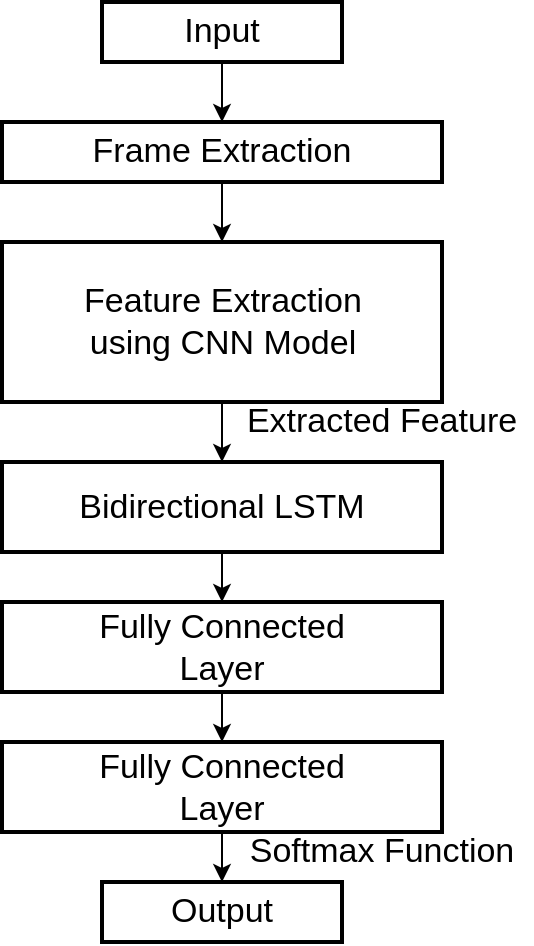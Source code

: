 <mxfile version="12.6.8" type="google"><diagram id="SeVB88AObNZldJlyXJ8S" name="Page-1"><mxGraphModel dx="942" dy="565" grid="1" gridSize="10" guides="1" tooltips="1" connect="1" arrows="1" fold="1" page="1" pageScale="1" pageWidth="850" pageHeight="1100" math="0" shadow="0"><root><mxCell id="0"/><mxCell id="1" parent="0"/><mxCell id="cZkTuXnh7C04V3rV7UOI-19" style="edgeStyle=orthogonalEdgeStyle;rounded=0;orthogonalLoop=1;jettySize=auto;html=1;entryX=0.5;entryY=0;entryDx=0;entryDy=0;" parent="1" source="cZkTuXnh7C04V3rV7UOI-1" target="cZkTuXnh7C04V3rV7UOI-3" edge="1"><mxGeometry relative="1" as="geometry"/></mxCell><mxCell id="cZkTuXnh7C04V3rV7UOI-1" value="" style="rounded=0;whiteSpace=wrap;html=1;strokeWidth=2;" parent="1" vertex="1"><mxGeometry x="365" y="50" width="120" height="30" as="geometry"/></mxCell><mxCell id="cZkTuXnh7C04V3rV7UOI-2" value="&lt;font style=&quot;font-size: 17px&quot;&gt;Input&lt;/font&gt;" style="text;html=1;strokeColor=none;fillColor=none;align=center;verticalAlign=middle;whiteSpace=wrap;rounded=0;" parent="1" vertex="1"><mxGeometry x="405" y="55" width="40" height="20" as="geometry"/></mxCell><mxCell id="cZkTuXnh7C04V3rV7UOI-20" style="edgeStyle=orthogonalEdgeStyle;rounded=0;orthogonalLoop=1;jettySize=auto;html=1;entryX=0.5;entryY=0;entryDx=0;entryDy=0;" parent="1" source="cZkTuXnh7C04V3rV7UOI-3" target="cZkTuXnh7C04V3rV7UOI-5" edge="1"><mxGeometry relative="1" as="geometry"/></mxCell><mxCell id="cZkTuXnh7C04V3rV7UOI-3" value="" style="rounded=0;whiteSpace=wrap;html=1;strokeWidth=2;" parent="1" vertex="1"><mxGeometry x="315" y="110" width="220" height="30" as="geometry"/></mxCell><mxCell id="cZkTuXnh7C04V3rV7UOI-4" value="&lt;font style=&quot;font-size: 17px&quot;&gt;Frame Extraction&lt;/font&gt;" style="text;html=1;strokeColor=none;fillColor=none;align=center;verticalAlign=middle;whiteSpace=wrap;rounded=0;" parent="1" vertex="1"><mxGeometry x="350" y="115" width="150" height="20" as="geometry"/></mxCell><mxCell id="cZkTuXnh7C04V3rV7UOI-21" style="edgeStyle=orthogonalEdgeStyle;rounded=0;orthogonalLoop=1;jettySize=auto;html=1;entryX=0.5;entryY=0;entryDx=0;entryDy=0;" parent="1" source="cZkTuXnh7C04V3rV7UOI-5" target="cZkTuXnh7C04V3rV7UOI-8" edge="1"><mxGeometry relative="1" as="geometry"/></mxCell><mxCell id="cZkTuXnh7C04V3rV7UOI-5" value="" style="rounded=0;whiteSpace=wrap;html=1;strokeWidth=2;" parent="1" vertex="1"><mxGeometry x="315" y="170" width="220" height="80" as="geometry"/></mxCell><mxCell id="cZkTuXnh7C04V3rV7UOI-6" value="&lt;font style=&quot;font-size: 17px&quot;&gt;Feature Extraction using CNN Model&lt;br&gt;&lt;/font&gt;" style="text;html=1;strokeColor=none;fillColor=none;align=center;verticalAlign=middle;whiteSpace=wrap;rounded=0;" parent="1" vertex="1"><mxGeometry x="337.5" y="200" width="175" height="20" as="geometry"/></mxCell><mxCell id="cZkTuXnh7C04V3rV7UOI-23" style="edgeStyle=orthogonalEdgeStyle;rounded=0;orthogonalLoop=1;jettySize=auto;html=1;entryX=0.5;entryY=0;entryDx=0;entryDy=0;" parent="1" source="cZkTuXnh7C04V3rV7UOI-8" target="cZkTuXnh7C04V3rV7UOI-10" edge="1"><mxGeometry relative="1" as="geometry"/></mxCell><mxCell id="cZkTuXnh7C04V3rV7UOI-8" value="" style="rounded=0;whiteSpace=wrap;html=1;strokeWidth=2;" parent="1" vertex="1"><mxGeometry x="315" y="280" width="220" height="45" as="geometry"/></mxCell><mxCell id="cZkTuXnh7C04V3rV7UOI-9" value="&lt;font style=&quot;font-size: 17px&quot;&gt;Bidirectional LSTM&lt;br&gt;&lt;/font&gt;" style="text;html=1;strokeColor=none;fillColor=none;align=center;verticalAlign=middle;whiteSpace=wrap;rounded=0;" parent="1" vertex="1"><mxGeometry x="350" y="292.5" width="150" height="20" as="geometry"/></mxCell><mxCell id="cZkTuXnh7C04V3rV7UOI-27" style="edgeStyle=orthogonalEdgeStyle;rounded=0;orthogonalLoop=1;jettySize=auto;html=1;entryX=0.5;entryY=0;entryDx=0;entryDy=0;" parent="1" source="cZkTuXnh7C04V3rV7UOI-10" target="cZkTuXnh7C04V3rV7UOI-25" edge="1"><mxGeometry relative="1" as="geometry"/></mxCell><mxCell id="cZkTuXnh7C04V3rV7UOI-10" value="" style="rounded=0;whiteSpace=wrap;html=1;strokeWidth=2;" parent="1" vertex="1"><mxGeometry x="315" y="350" width="220" height="45" as="geometry"/></mxCell><mxCell id="cZkTuXnh7C04V3rV7UOI-11" value="&lt;font style=&quot;font-size: 17px&quot;&gt;Fully Connected&lt;br&gt;Layer&lt;br&gt;&lt;/font&gt;" style="text;html=1;strokeColor=none;fillColor=none;align=center;verticalAlign=middle;whiteSpace=wrap;rounded=0;" parent="1" vertex="1"><mxGeometry x="350" y="362.5" width="150" height="20" as="geometry"/></mxCell><mxCell id="cZkTuXnh7C04V3rV7UOI-12" value="" style="rounded=0;whiteSpace=wrap;html=1;strokeWidth=2;" parent="1" vertex="1"><mxGeometry x="365" y="490" width="120" height="30" as="geometry"/></mxCell><mxCell id="cZkTuXnh7C04V3rV7UOI-13" value="&lt;font style=&quot;font-size: 17px&quot;&gt;Output&lt;/font&gt;" style="text;html=1;strokeColor=none;fillColor=none;align=center;verticalAlign=middle;whiteSpace=wrap;rounded=0;" parent="1" vertex="1"><mxGeometry x="405" y="495" width="40" height="20" as="geometry"/></mxCell><mxCell id="cZkTuXnh7C04V3rV7UOI-29" style="edgeStyle=orthogonalEdgeStyle;rounded=0;orthogonalLoop=1;jettySize=auto;html=1;entryX=0.5;entryY=0;entryDx=0;entryDy=0;" parent="1" source="cZkTuXnh7C04V3rV7UOI-25" target="cZkTuXnh7C04V3rV7UOI-12" edge="1"><mxGeometry relative="1" as="geometry"/></mxCell><mxCell id="cZkTuXnh7C04V3rV7UOI-25" value="" style="rounded=0;whiteSpace=wrap;html=1;strokeWidth=2;" parent="1" vertex="1"><mxGeometry x="315" y="420" width="220" height="45" as="geometry"/></mxCell><mxCell id="cZkTuXnh7C04V3rV7UOI-26" value="&lt;font style=&quot;font-size: 17px&quot;&gt;Fully Connected&lt;br&gt;Layer&lt;br&gt;&lt;/font&gt;" style="text;html=1;strokeColor=none;fillColor=none;align=center;verticalAlign=middle;whiteSpace=wrap;rounded=0;" parent="1" vertex="1"><mxGeometry x="350" y="432.5" width="150" height="20" as="geometry"/></mxCell><mxCell id="cZkTuXnh7C04V3rV7UOI-30" value="&lt;font style=&quot;font-size: 17px&quot;&gt;Extracted Feature&lt;br&gt;&lt;/font&gt;" style="text;html=1;strokeColor=none;fillColor=none;align=center;verticalAlign=middle;whiteSpace=wrap;rounded=0;" parent="1" vertex="1"><mxGeometry x="430" y="250" width="150" height="20" as="geometry"/></mxCell><mxCell id="cZkTuXnh7C04V3rV7UOI-32" value="&lt;font style=&quot;font-size: 17px&quot;&gt;Softmax Function&lt;br&gt;&lt;/font&gt;" style="text;html=1;strokeColor=none;fillColor=none;align=center;verticalAlign=middle;whiteSpace=wrap;rounded=0;" parent="1" vertex="1"><mxGeometry x="430" y="465" width="150" height="20" as="geometry"/></mxCell></root></mxGraphModel></diagram></mxfile>